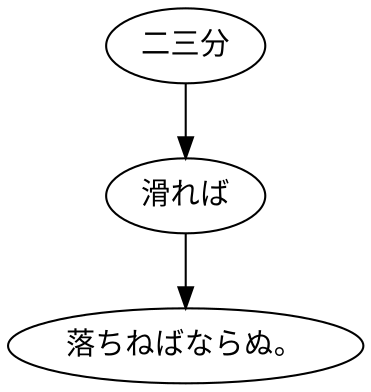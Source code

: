 digraph graph3342 {
	node0 [label="二三分"];
	node1 [label="滑れば"];
	node2 [label="落ちねばならぬ。"];
	node0 -> node1;
	node1 -> node2;
}
